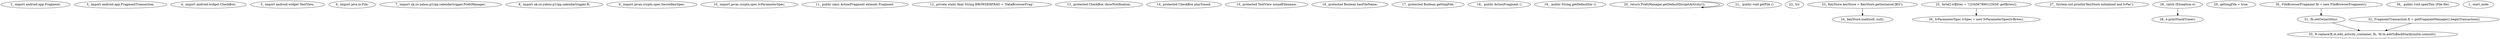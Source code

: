digraph  {
18 [label="2_ import android.app.Fragment;", type_label=expression_statement];
24 [label="3_ import android.app.FragmentTransaction;", type_label=expression_statement];
30 [label="4_ import android.widget.CheckBox;", type_label=expression_statement];
36 [label="5_ import android.widget.TextView;", type_label=expression_statement];
42 [label="6_ import java.io.File;", type_label=expression_statement];
48 [label="7_ import uk.co.yahoo.p1rpp.calendartrigger.PrefsManager;", type_label=expression_statement];
60 [label="8_ import uk.co.yahoo.p1rpp.calendartrigger.R;", type_label=expression_statement];
72 [label="9_ import javax.crypto.spec.SecretKeySpec;", type_label=expression_statement];
80 [label="10_ import javax.crypto.spec.IvParameterSpec;", type_label=expression_statement];
88 [label="11_ public class ActionFragment extends Fragment ", type_label=class_declaration];
94 [label="12_ private static final String BROWSERFRAG = 'DataBrowserFrag';", type_label=expression_statement];
100 [label="13_ protected CheckBox showNotification;", type_label=expression_statement];
105 [label="14_ protected CheckBox playSound;", type_label=expression_statement];
110 [label="15_ protected TextView soundFilename;", type_label=expression_statement];
115 [label="16_ protected Boolean hasFileName;", type_label=expression_statement];
120 [label="17_ protected Boolean gettingFile;", type_label=expression_statement];
125 [label="18_  public ActionFragment ()", type_label=constructor_declaration];
130 [label="19_  public String getDefaultDir ()", type_label=method_declaration];
136 [label="20_ return PrefsManager.getDefaultDir(getActivity());", type_label=return];
144 [label="21_  public void getFile ()", type_label=method_declaration];
150 [label="22_ try", type_label=try];
152 [label="23_ KeyStore keyStore = KeyStore.getInstance('JKS');", type_label=expression_statement];
161 [label="24_ keyStore.load(null, null);", type_label=expression_statement];
168 [label="25_ byte[] ivBytes = '1234567890123456'.getBytes();", type_label=expression_statement];
178 [label="26_ IvParameterSpec ivSpec = new IvParameterSpec(ivBytes);", type_label=expression_statement];
186 [label="27_ System.out.println('KeyStore initialized and IvPar');", type_label=expression_statement];
194 [label="28_ catch (Exception e)", type_label=catch];
200 [label="28_ e.printStackTrace();", type_label=expression_statement];
205 [label="29_ gettingFile = true;", type_label=expression_statement];
209 [label="30_ FileBrowserFragment fb = new FileBrowserFragment();", type_label=expression_statement];
216 [label="31_ fb.setOwner(this);", type_label=expression_statement];
222 [label="32_ FragmentTransaction ft = getFragmentManager().beginTransaction();", type_label=expression_statement];
232 [label="33_ ft.replace(R.id.edit_activity_container, fb, 'fb')n.addToBackStack(null)n.commit();", type_label=expression_statement];
251 [label="36_  public void openThis (File file)", type_label=method_declaration];
1 [label="1_ start_node", type_label=start];
136 -> 136  [key=0, used_def=PrefsManager];
152 -> 161  [key=1, used_def=keyStore];
168 -> 178  [key=1, used_def=ivBytes];
194 -> 200  [key=1, used_def=e];
209 -> 216  [key=1, used_def=fb];
216 -> 232  [key=0, used_def=fb];
222 -> 232  [key=1, used_def=ft];
}
